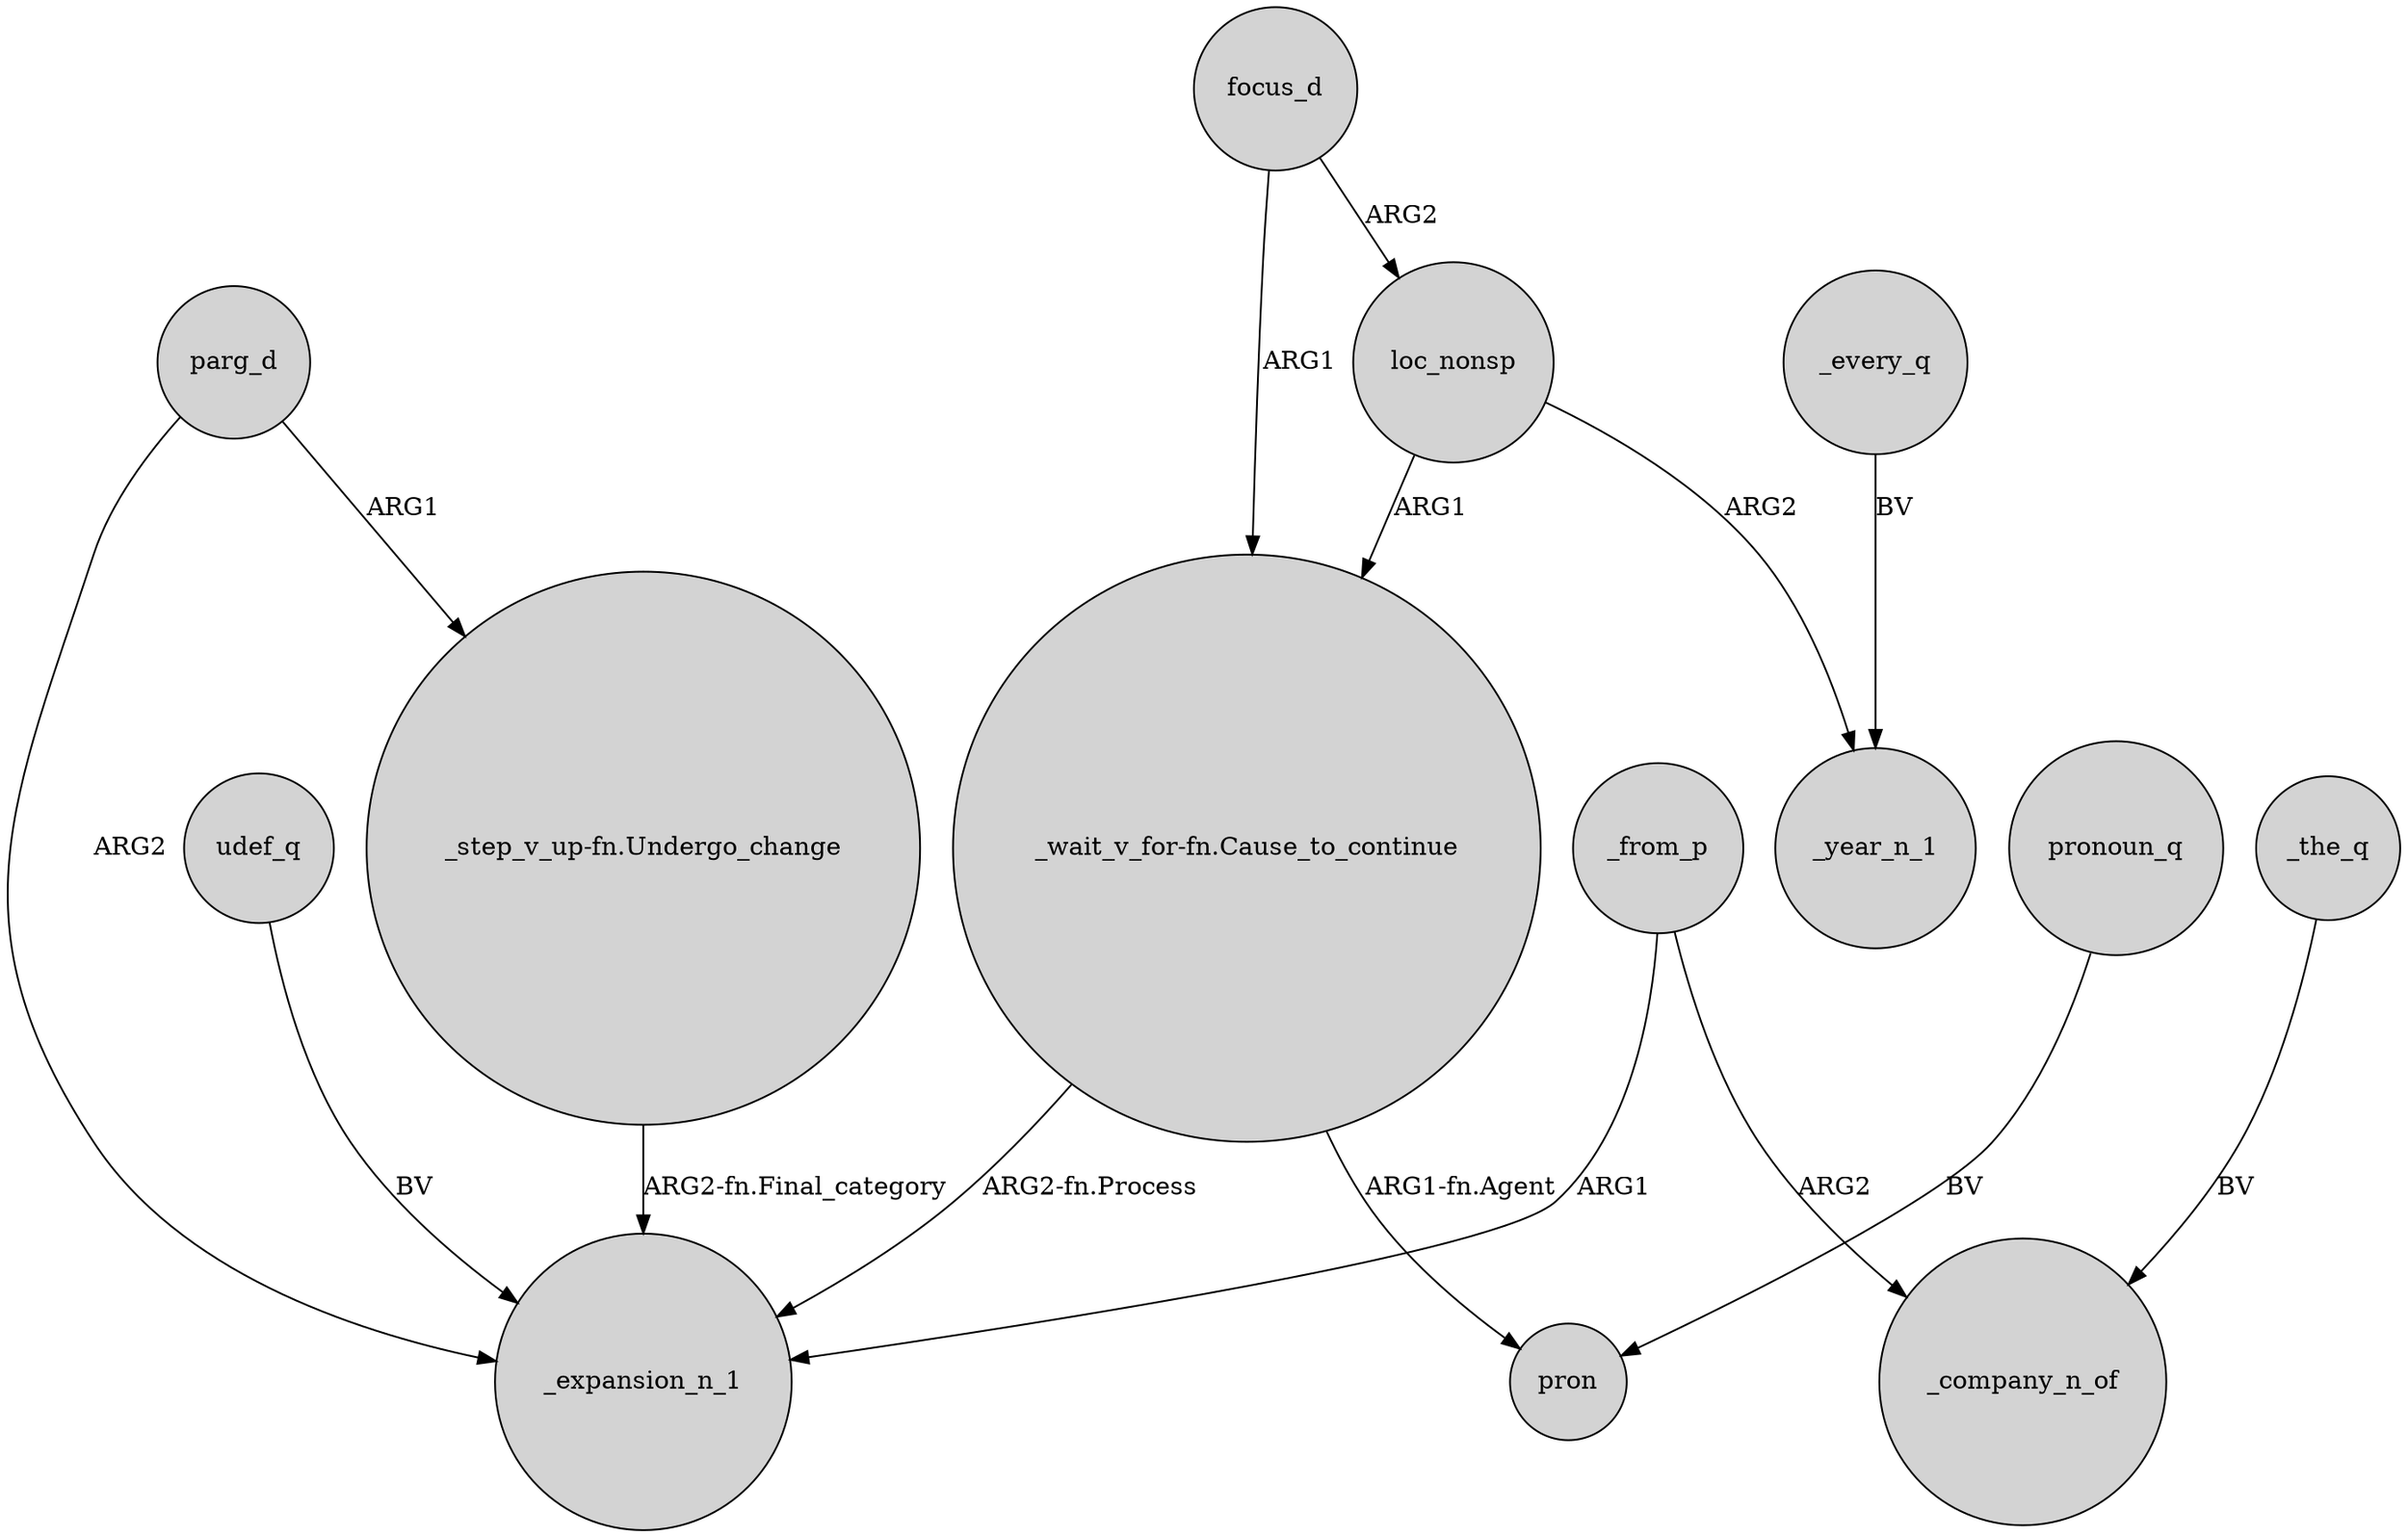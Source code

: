 digraph {
	node [shape=circle style=filled]
	focus_d -> "_wait_v_for-fn.Cause_to_continue" [label=ARG1]
	_from_p -> _expansion_n_1 [label=ARG1]
	udef_q -> _expansion_n_1 [label=BV]
	focus_d -> loc_nonsp [label=ARG2]
	"_wait_v_for-fn.Cause_to_continue" -> _expansion_n_1 [label="ARG2-fn.Process"]
	parg_d -> _expansion_n_1 [label=ARG2]
	parg_d -> "_step_v_up-fn.Undergo_change" [label=ARG1]
	loc_nonsp -> _year_n_1 [label=ARG2]
	"_step_v_up-fn.Undergo_change" -> _expansion_n_1 [label="ARG2-fn.Final_category"]
	loc_nonsp -> "_wait_v_for-fn.Cause_to_continue" [label=ARG1]
	"_wait_v_for-fn.Cause_to_continue" -> pron [label="ARG1-fn.Agent"]
	_from_p -> _company_n_of [label=ARG2]
	_the_q -> _company_n_of [label=BV]
	_every_q -> _year_n_1 [label=BV]
	pronoun_q -> pron [label=BV]
}
